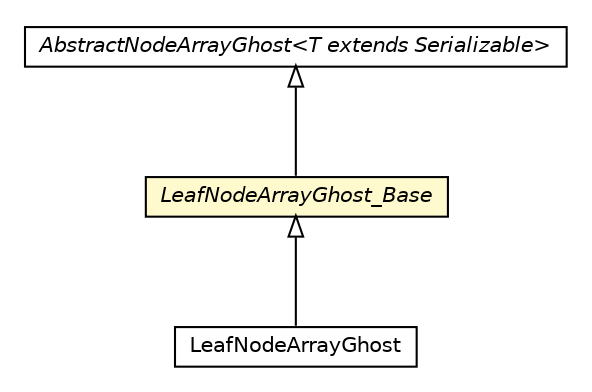 #!/usr/local/bin/dot
#
# Class diagram 
# Generated by UMLGraph version 5.1 (http://www.umlgraph.org/)
#

digraph G {
	edge [fontname="Helvetica",fontsize=10,labelfontname="Helvetica",labelfontsize=10];
	node [fontname="Helvetica",fontsize=10,shape=plaintext];
	nodesep=0.25;
	ranksep=0.5;
	// pt.ist.fenixframework.adt.bplustree.AbstractNodeArrayGhost<T extends java.io.Serializable>
	c45663 [label=<<table title="pt.ist.fenixframework.adt.bplustree.AbstractNodeArrayGhost" border="0" cellborder="1" cellspacing="0" cellpadding="2" port="p" href="./AbstractNodeArrayGhost.html">
		<tr><td><table border="0" cellspacing="0" cellpadding="1">
<tr><td align="center" balign="center"><font face="Helvetica-Oblique"> AbstractNodeArrayGhost&lt;T extends Serializable&gt; </font></td></tr>
		</table></td></tr>
		</table>>, fontname="Helvetica", fontcolor="black", fontsize=10.0];
	// pt.ist.fenixframework.adt.bplustree.LeafNodeArrayGhost
	c45667 [label=<<table title="pt.ist.fenixframework.adt.bplustree.LeafNodeArrayGhost" border="0" cellborder="1" cellspacing="0" cellpadding="2" port="p" href="./LeafNodeArrayGhost.html">
		<tr><td><table border="0" cellspacing="0" cellpadding="1">
<tr><td align="center" balign="center"> LeafNodeArrayGhost </td></tr>
		</table></td></tr>
		</table>>, fontname="Helvetica", fontcolor="black", fontsize=10.0];
	// pt.ist.fenixframework.adt.bplustree.LeafNodeArrayGhost_Base
	c45686 [label=<<table title="pt.ist.fenixframework.adt.bplustree.LeafNodeArrayGhost_Base" border="0" cellborder="1" cellspacing="0" cellpadding="2" port="p" bgcolor="lemonChiffon" href="./LeafNodeArrayGhost_Base.html">
		<tr><td><table border="0" cellspacing="0" cellpadding="1">
<tr><td align="center" balign="center"><font face="Helvetica-Oblique"> LeafNodeArrayGhost_Base </font></td></tr>
		</table></td></tr>
		</table>>, fontname="Helvetica", fontcolor="black", fontsize=10.0];
	//pt.ist.fenixframework.adt.bplustree.LeafNodeArrayGhost extends pt.ist.fenixframework.adt.bplustree.LeafNodeArrayGhost_Base
	c45686:p -> c45667:p [dir=back,arrowtail=empty];
	//pt.ist.fenixframework.adt.bplustree.LeafNodeArrayGhost_Base extends pt.ist.fenixframework.adt.bplustree.AbstractNodeArrayGhost
	c45663:p -> c45686:p [dir=back,arrowtail=empty];
}

